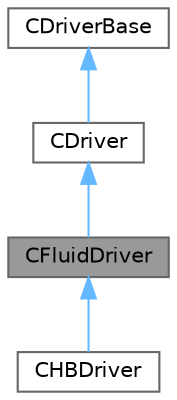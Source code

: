 digraph "CFluidDriver"
{
 // LATEX_PDF_SIZE
  bgcolor="transparent";
  edge [fontname=Helvetica,fontsize=10,labelfontname=Helvetica,labelfontsize=10];
  node [fontname=Helvetica,fontsize=10,shape=box,height=0.2,width=0.4];
  Node1 [id="Node000001",label="CFluidDriver",height=0.2,width=0.4,color="gray40", fillcolor="grey60", style="filled", fontcolor="black",tooltip="Class for driving an iteration of the physics within multiple zones."];
  Node2 -> Node1 [id="edge1_Node000001_Node000002",dir="back",color="steelblue1",style="solid",tooltip=" "];
  Node2 [id="Node000002",label="CDriver",height=0.2,width=0.4,color="gray40", fillcolor="white", style="filled",URL="$classCDriver.html",tooltip="Parent class for driving an iteration of a single or multi-zone problem."];
  Node3 -> Node2 [id="edge2_Node000002_Node000003",dir="back",color="steelblue1",style="solid",tooltip=" "];
  Node3 [id="Node000003",label="CDriverBase",height=0.2,width=0.4,color="gray40", fillcolor="white", style="filled",URL="$classCDriverBase.html",tooltip="Base class for all drivers."];
  Node1 -> Node4 [id="edge3_Node000001_Node000004",dir="back",color="steelblue1",style="solid",tooltip=" "];
  Node4 [id="Node000004",label="CHBDriver",height=0.2,width=0.4,color="gray40", fillcolor="white", style="filled",URL="$classCHBDriver.html",tooltip="Class for driving an iteration of Harmonic Balance (HB) method problem using multiple time zones."];
}
